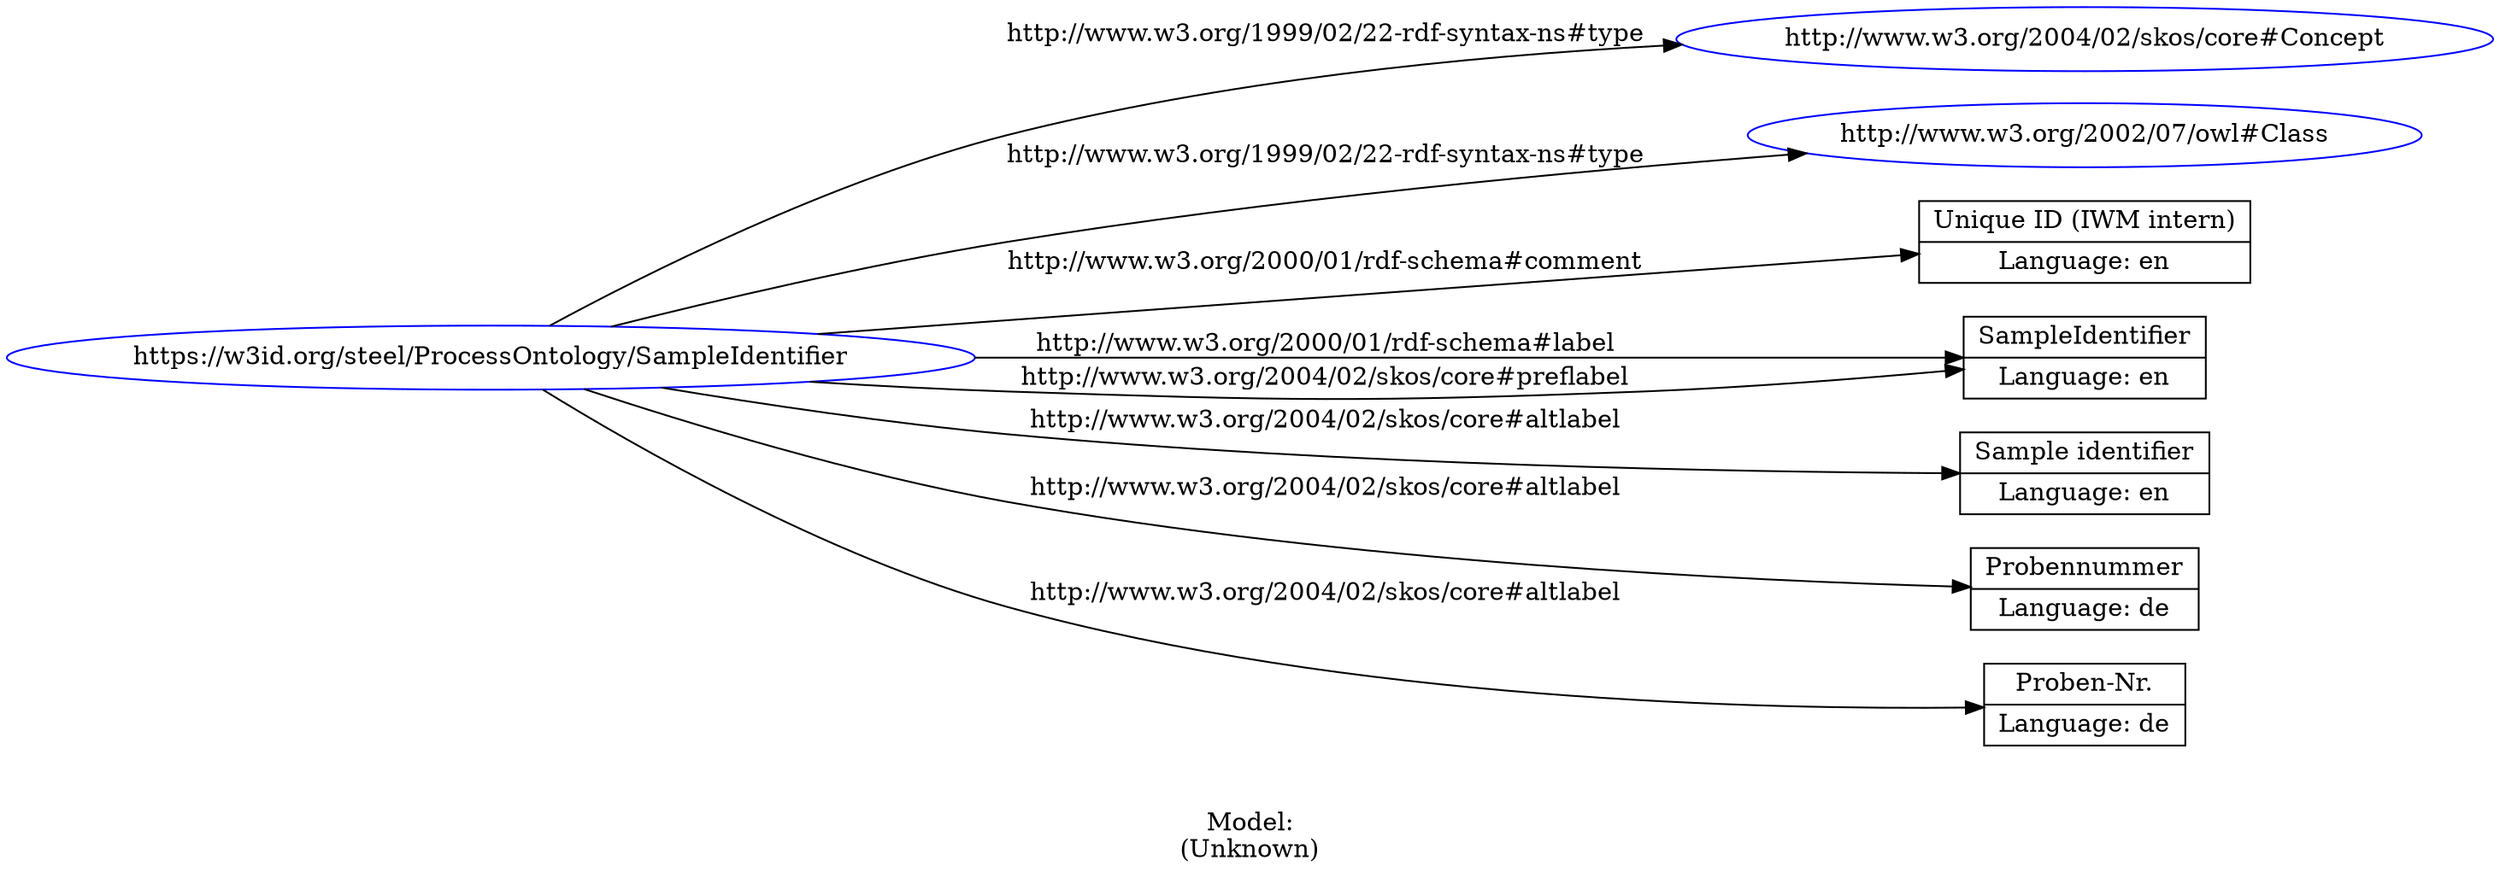 digraph {
	rankdir = LR;
	charset="utf-8";

	"Rhttps://w3id.org/steel/ProcessOntology/SampleIdentifier" -> "Rhttp://www.w3.org/2004/02/skos/core#Concept" [ label="http://www.w3.org/1999/02/22-rdf-syntax-ns#type" ];
	"Rhttps://w3id.org/steel/ProcessOntology/SampleIdentifier" -> "Rhttp://www.w3.org/2002/07/owl#Class" [ label="http://www.w3.org/1999/02/22-rdf-syntax-ns#type" ];
	"Rhttps://w3id.org/steel/ProcessOntology/SampleIdentifier" -> "LUnique ID (IWM intern)|Language: en" [ label="http://www.w3.org/2000/01/rdf-schema#comment" ];
	"Rhttps://w3id.org/steel/ProcessOntology/SampleIdentifier" -> "LSampleIdentifier|Language: en" [ label="http://www.w3.org/2000/01/rdf-schema#label" ];
	"Rhttps://w3id.org/steel/ProcessOntology/SampleIdentifier" -> "LSample identifier|Language: en" [ label="http://www.w3.org/2004/02/skos/core#altlabel" ];
	"Rhttps://w3id.org/steel/ProcessOntology/SampleIdentifier" -> "LProbennummer|Language: de" [ label="http://www.w3.org/2004/02/skos/core#altlabel" ];
	"Rhttps://w3id.org/steel/ProcessOntology/SampleIdentifier" -> "LProben-Nr.|Language: de" [ label="http://www.w3.org/2004/02/skos/core#altlabel" ];
	"Rhttps://w3id.org/steel/ProcessOntology/SampleIdentifier" -> "LSampleIdentifier|Language: en" [ label="http://www.w3.org/2004/02/skos/core#preflabel" ];

	// Resources
	"Rhttps://w3id.org/steel/ProcessOntology/SampleIdentifier" [ label="https://w3id.org/steel/ProcessOntology/SampleIdentifier", shape = ellipse, color = blue ];
	"Rhttp://www.w3.org/2004/02/skos/core#Concept" [ label="http://www.w3.org/2004/02/skos/core#Concept", shape = ellipse, color = blue ];
	"Rhttp://www.w3.org/2002/07/owl#Class" [ label="http://www.w3.org/2002/07/owl#Class", shape = ellipse, color = blue ];

	// Anonymous nodes

	// Literals
	"LUnique ID (IWM intern)|Language: en" [ label="Unique ID (IWM intern)|Language: en", shape = record ];
	"LSampleIdentifier|Language: en" [ label="SampleIdentifier|Language: en", shape = record ];
	"LSample identifier|Language: en" [ label="Sample identifier|Language: en", shape = record ];
	"LProbennummer|Language: de" [ label="Probennummer|Language: de", shape = record ];
	"LProben-Nr.|Language: de" [ label="Proben-Nr.|Language: de", shape = record ];

	label="\n\nModel:\n(Unknown)";
}

